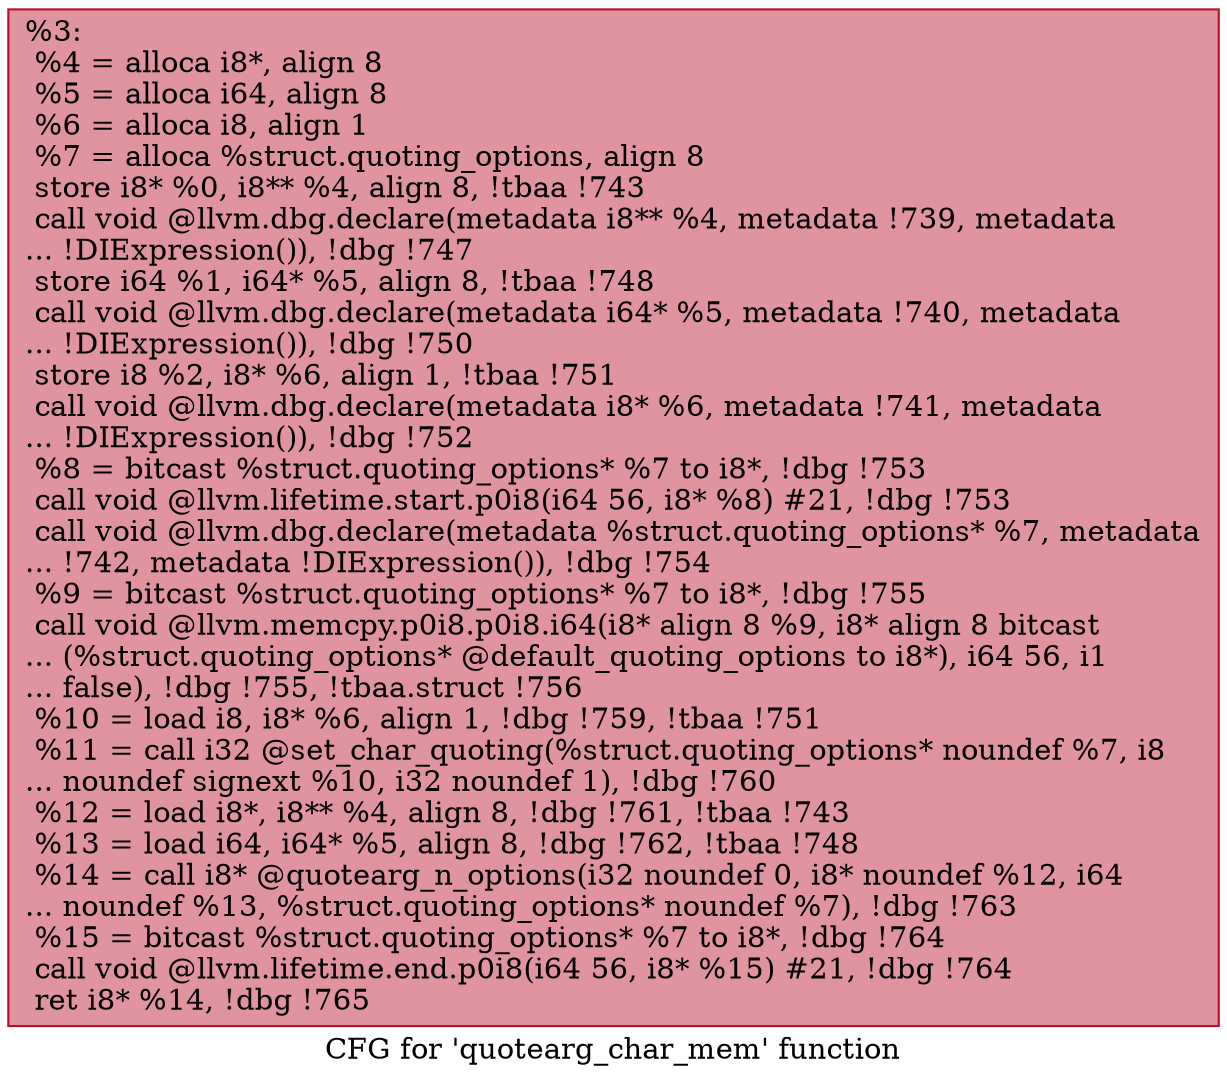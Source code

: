 digraph "CFG for 'quotearg_char_mem' function" {
	label="CFG for 'quotearg_char_mem' function";

	Node0x18bba30 [shape=record,color="#b70d28ff", style=filled, fillcolor="#b70d2870",label="{%3:\l  %4 = alloca i8*, align 8\l  %5 = alloca i64, align 8\l  %6 = alloca i8, align 1\l  %7 = alloca %struct.quoting_options, align 8\l  store i8* %0, i8** %4, align 8, !tbaa !743\l  call void @llvm.dbg.declare(metadata i8** %4, metadata !739, metadata\l... !DIExpression()), !dbg !747\l  store i64 %1, i64* %5, align 8, !tbaa !748\l  call void @llvm.dbg.declare(metadata i64* %5, metadata !740, metadata\l... !DIExpression()), !dbg !750\l  store i8 %2, i8* %6, align 1, !tbaa !751\l  call void @llvm.dbg.declare(metadata i8* %6, metadata !741, metadata\l... !DIExpression()), !dbg !752\l  %8 = bitcast %struct.quoting_options* %7 to i8*, !dbg !753\l  call void @llvm.lifetime.start.p0i8(i64 56, i8* %8) #21, !dbg !753\l  call void @llvm.dbg.declare(metadata %struct.quoting_options* %7, metadata\l... !742, metadata !DIExpression()), !dbg !754\l  %9 = bitcast %struct.quoting_options* %7 to i8*, !dbg !755\l  call void @llvm.memcpy.p0i8.p0i8.i64(i8* align 8 %9, i8* align 8 bitcast\l... (%struct.quoting_options* @default_quoting_options to i8*), i64 56, i1\l... false), !dbg !755, !tbaa.struct !756\l  %10 = load i8, i8* %6, align 1, !dbg !759, !tbaa !751\l  %11 = call i32 @set_char_quoting(%struct.quoting_options* noundef %7, i8\l... noundef signext %10, i32 noundef 1), !dbg !760\l  %12 = load i8*, i8** %4, align 8, !dbg !761, !tbaa !743\l  %13 = load i64, i64* %5, align 8, !dbg !762, !tbaa !748\l  %14 = call i8* @quotearg_n_options(i32 noundef 0, i8* noundef %12, i64\l... noundef %13, %struct.quoting_options* noundef %7), !dbg !763\l  %15 = bitcast %struct.quoting_options* %7 to i8*, !dbg !764\l  call void @llvm.lifetime.end.p0i8(i64 56, i8* %15) #21, !dbg !764\l  ret i8* %14, !dbg !765\l}"];
}
